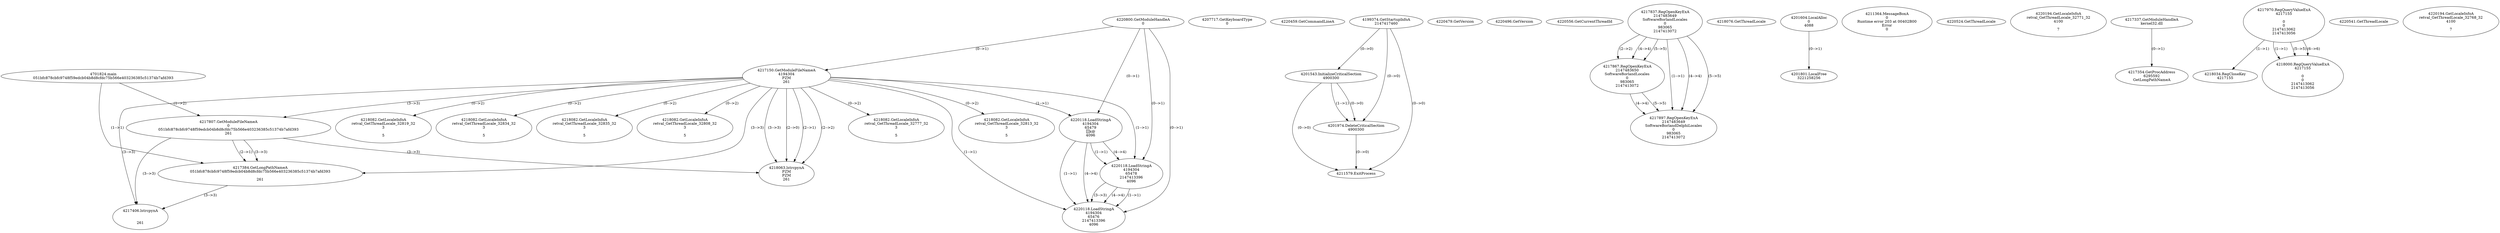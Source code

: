 // Global SCDG with merge call
digraph {
	0 [label="4701824.main
051bfc878cbfc9748f59edcb04b8d8cfdc75b566e403236385c51374b7afd393"]
	1 [label="4220800.GetModuleHandleA
0"]
	2 [label="4207717.GetKeyboardType
0"]
	3 [label="4220459.GetCommandLineA
"]
	4 [label="4199374.GetStartupInfoA
2147417460"]
	5 [label="4220479.GetVersion
"]
	6 [label="4220496.GetVersion
"]
	7 [label="4220556.GetCurrentThreadId
"]
	8 [label="4217150.GetModuleFileNameA
4194304
PZM
261"]
	1 -> 8 [label="(0-->1)"]
	9 [label="4217807.GetModuleFileNameA
0
051bfc878cbfc9748f59edcb04b8d8cfdc75b566e403236385c51374b7afd393
261"]
	0 -> 9 [label="(1-->2)"]
	8 -> 9 [label="(3-->3)"]
	10 [label="4217837.RegOpenKeyExA
2147483649
Software\Borland\Locales
0
983065
2147413072"]
	11 [label="4217867.RegOpenKeyExA
2147483650
Software\Borland\Locales
0
983065
2147413072"]
	10 -> 11 [label="(2-->2)"]
	10 -> 11 [label="(4-->4)"]
	10 -> 11 [label="(5-->5)"]
	12 [label="4217897.RegOpenKeyExA
2147483649
Software\Borland\Delphi\Locales
0
983065
2147413072"]
	10 -> 12 [label="(1-->1)"]
	10 -> 12 [label="(4-->4)"]
	11 -> 12 [label="(4-->4)"]
	10 -> 12 [label="(5-->5)"]
	11 -> 12 [label="(5-->5)"]
	13 [label="4218063.lstrcpynA
PZM
PZM
261"]
	8 -> 13 [label="(2-->1)"]
	8 -> 13 [label="(2-->2)"]
	8 -> 13 [label="(3-->3)"]
	9 -> 13 [label="(3-->3)"]
	8 -> 13 [label="(2-->0)"]
	14 [label="4218076.GetThreadLocale
"]
	15 [label="4218082.GetLocaleInfoA
retval_GetThreadLocale_32777_32
3

5"]
	8 -> 15 [label="(0-->2)"]
	16 [label="4220118.LoadStringA
4194304
65479
x@
4096"]
	1 -> 16 [label="(0-->1)"]
	8 -> 16 [label="(1-->1)"]
	17 [label="4201543.InitializeCriticalSection
4900300"]
	4 -> 17 [label="(0-->0)"]
	18 [label="4201604.LocalAlloc
0
4088"]
	19 [label="4211364.MessageBoxA
0
Runtime error 203 at 00402B00
Error
0"]
	20 [label="4201801.LocalFree
3221258256"]
	18 -> 20 [label="(0-->1)"]
	21 [label="4201974.DeleteCriticalSection
4900300"]
	17 -> 21 [label="(1-->1)"]
	4 -> 21 [label="(0-->0)"]
	17 -> 21 [label="(0-->0)"]
	22 [label="4211579.ExitProcess
"]
	4 -> 22 [label="(0-->0)"]
	17 -> 22 [label="(0-->0)"]
	21 -> 22 [label="(0-->0)"]
	23 [label="4220118.LoadStringA
4194304
65478
2147413396
4096"]
	1 -> 23 [label="(0-->1)"]
	8 -> 23 [label="(1-->1)"]
	16 -> 23 [label="(1-->1)"]
	16 -> 23 [label="(4-->4)"]
	24 [label="4220118.LoadStringA
4194304
65476
2147413396
4096"]
	1 -> 24 [label="(0-->1)"]
	8 -> 24 [label="(1-->1)"]
	16 -> 24 [label="(1-->1)"]
	23 -> 24 [label="(1-->1)"]
	23 -> 24 [label="(3-->3)"]
	16 -> 24 [label="(4-->4)"]
	23 -> 24 [label="(4-->4)"]
	25 [label="4220524.GetThreadLocale
"]
	26 [label="4220194.GetLocaleInfoA
retval_GetThreadLocale_32771_32
4100

7"]
	27 [label="4217337.GetModuleHandleA
kernel32.dll"]
	28 [label="4217354.GetProcAddress
6295592
GetLongPathNameA"]
	27 -> 28 [label="(0-->1)"]
	29 [label="4217384.GetLongPathNameA
051bfc878cbfc9748f59edcb04b8d8cfdc75b566e403236385c51374b7afd393

261"]
	0 -> 29 [label="(1-->1)"]
	9 -> 29 [label="(2-->1)"]
	8 -> 29 [label="(3-->3)"]
	9 -> 29 [label="(3-->3)"]
	30 [label="4217406.lstrcpynA


261"]
	8 -> 30 [label="(3-->3)"]
	9 -> 30 [label="(3-->3)"]
	29 -> 30 [label="(3-->3)"]
	31 [label="4217970.RegQueryValueExA
4217155

0
0
2147413062
2147413056"]
	32 [label="4218034.RegCloseKey
4217155"]
	31 -> 32 [label="(1-->1)"]
	33 [label="4218082.GetLocaleInfoA
retval_GetThreadLocale_32813_32
3

5"]
	8 -> 33 [label="(0-->2)"]
	34 [label="4220541.GetThreadLocale
"]
	35 [label="4220194.GetLocaleInfoA
retval_GetThreadLocale_32768_32
4100

7"]
	36 [label="4218082.GetLocaleInfoA
retval_GetThreadLocale_32819_32
3

5"]
	8 -> 36 [label="(0-->2)"]
	37 [label="4218000.RegQueryValueExA
4217155

0
0
2147413062
2147413056"]
	31 -> 37 [label="(1-->1)"]
	31 -> 37 [label="(5-->5)"]
	31 -> 37 [label="(6-->6)"]
	38 [label="4218082.GetLocaleInfoA
retval_GetThreadLocale_32834_32
3

5"]
	8 -> 38 [label="(0-->2)"]
	39 [label="4218082.GetLocaleInfoA
retval_GetThreadLocale_32835_32
3

5"]
	8 -> 39 [label="(0-->2)"]
	40 [label="4218082.GetLocaleInfoA
retval_GetThreadLocale_32808_32
3

5"]
	8 -> 40 [label="(0-->2)"]
}
